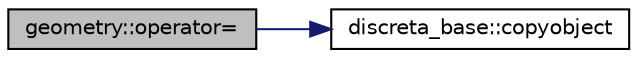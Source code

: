 digraph "geometry::operator="
{
  edge [fontname="Helvetica",fontsize="10",labelfontname="Helvetica",labelfontsize="10"];
  node [fontname="Helvetica",fontsize="10",shape=record];
  rankdir="LR";
  Node933 [label="geometry::operator=",height=0.2,width=0.4,color="black", fillcolor="grey75", style="filled", fontcolor="black"];
  Node933 -> Node934 [color="midnightblue",fontsize="10",style="solid",fontname="Helvetica"];
  Node934 [label="discreta_base::copyobject",height=0.2,width=0.4,color="black", fillcolor="white", style="filled",URL="$d7/d71/classdiscreta__base.html#a68fac2b12cefae0bc4d1a41faf9bc862"];
}
